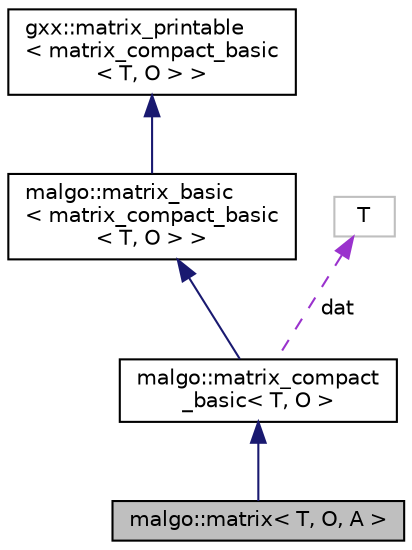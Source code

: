digraph "malgo::matrix&lt; T, O, A &gt;"
{
  edge [fontname="Helvetica",fontsize="10",labelfontname="Helvetica",labelfontsize="10"];
  node [fontname="Helvetica",fontsize="10",shape=record];
  Node1 [label="malgo::matrix\< T, O, A \>",height=0.2,width=0.4,color="black", fillcolor="grey75", style="filled", fontcolor="black"];
  Node2 -> Node1 [dir="back",color="midnightblue",fontsize="10",style="solid",fontname="Helvetica"];
  Node2 [label="malgo::matrix_compact\l_basic\< T, O \>",height=0.2,width=0.4,color="black", fillcolor="white", style="filled",URL="$classmalgo_1_1matrix__compact__basic.html"];
  Node3 -> Node2 [dir="back",color="midnightblue",fontsize="10",style="solid",fontname="Helvetica"];
  Node3 [label="malgo::matrix_basic\l\< matrix_compact_basic\l\< T, O \> \>",height=0.2,width=0.4,color="black", fillcolor="white", style="filled",URL="$classmalgo_1_1matrix__basic.html"];
  Node4 -> Node3 [dir="back",color="midnightblue",fontsize="10",style="solid",fontname="Helvetica"];
  Node4 [label="gxx::matrix_printable\l\< matrix_compact_basic\l\< T, O \> \>",height=0.2,width=0.4,color="black", fillcolor="white", style="filled",URL="$classgxx_1_1matrix__printable.html"];
  Node5 -> Node2 [dir="back",color="darkorchid3",fontsize="10",style="dashed",label=" dat" ,fontname="Helvetica"];
  Node5 [label="T",height=0.2,width=0.4,color="grey75", fillcolor="white", style="filled"];
}
